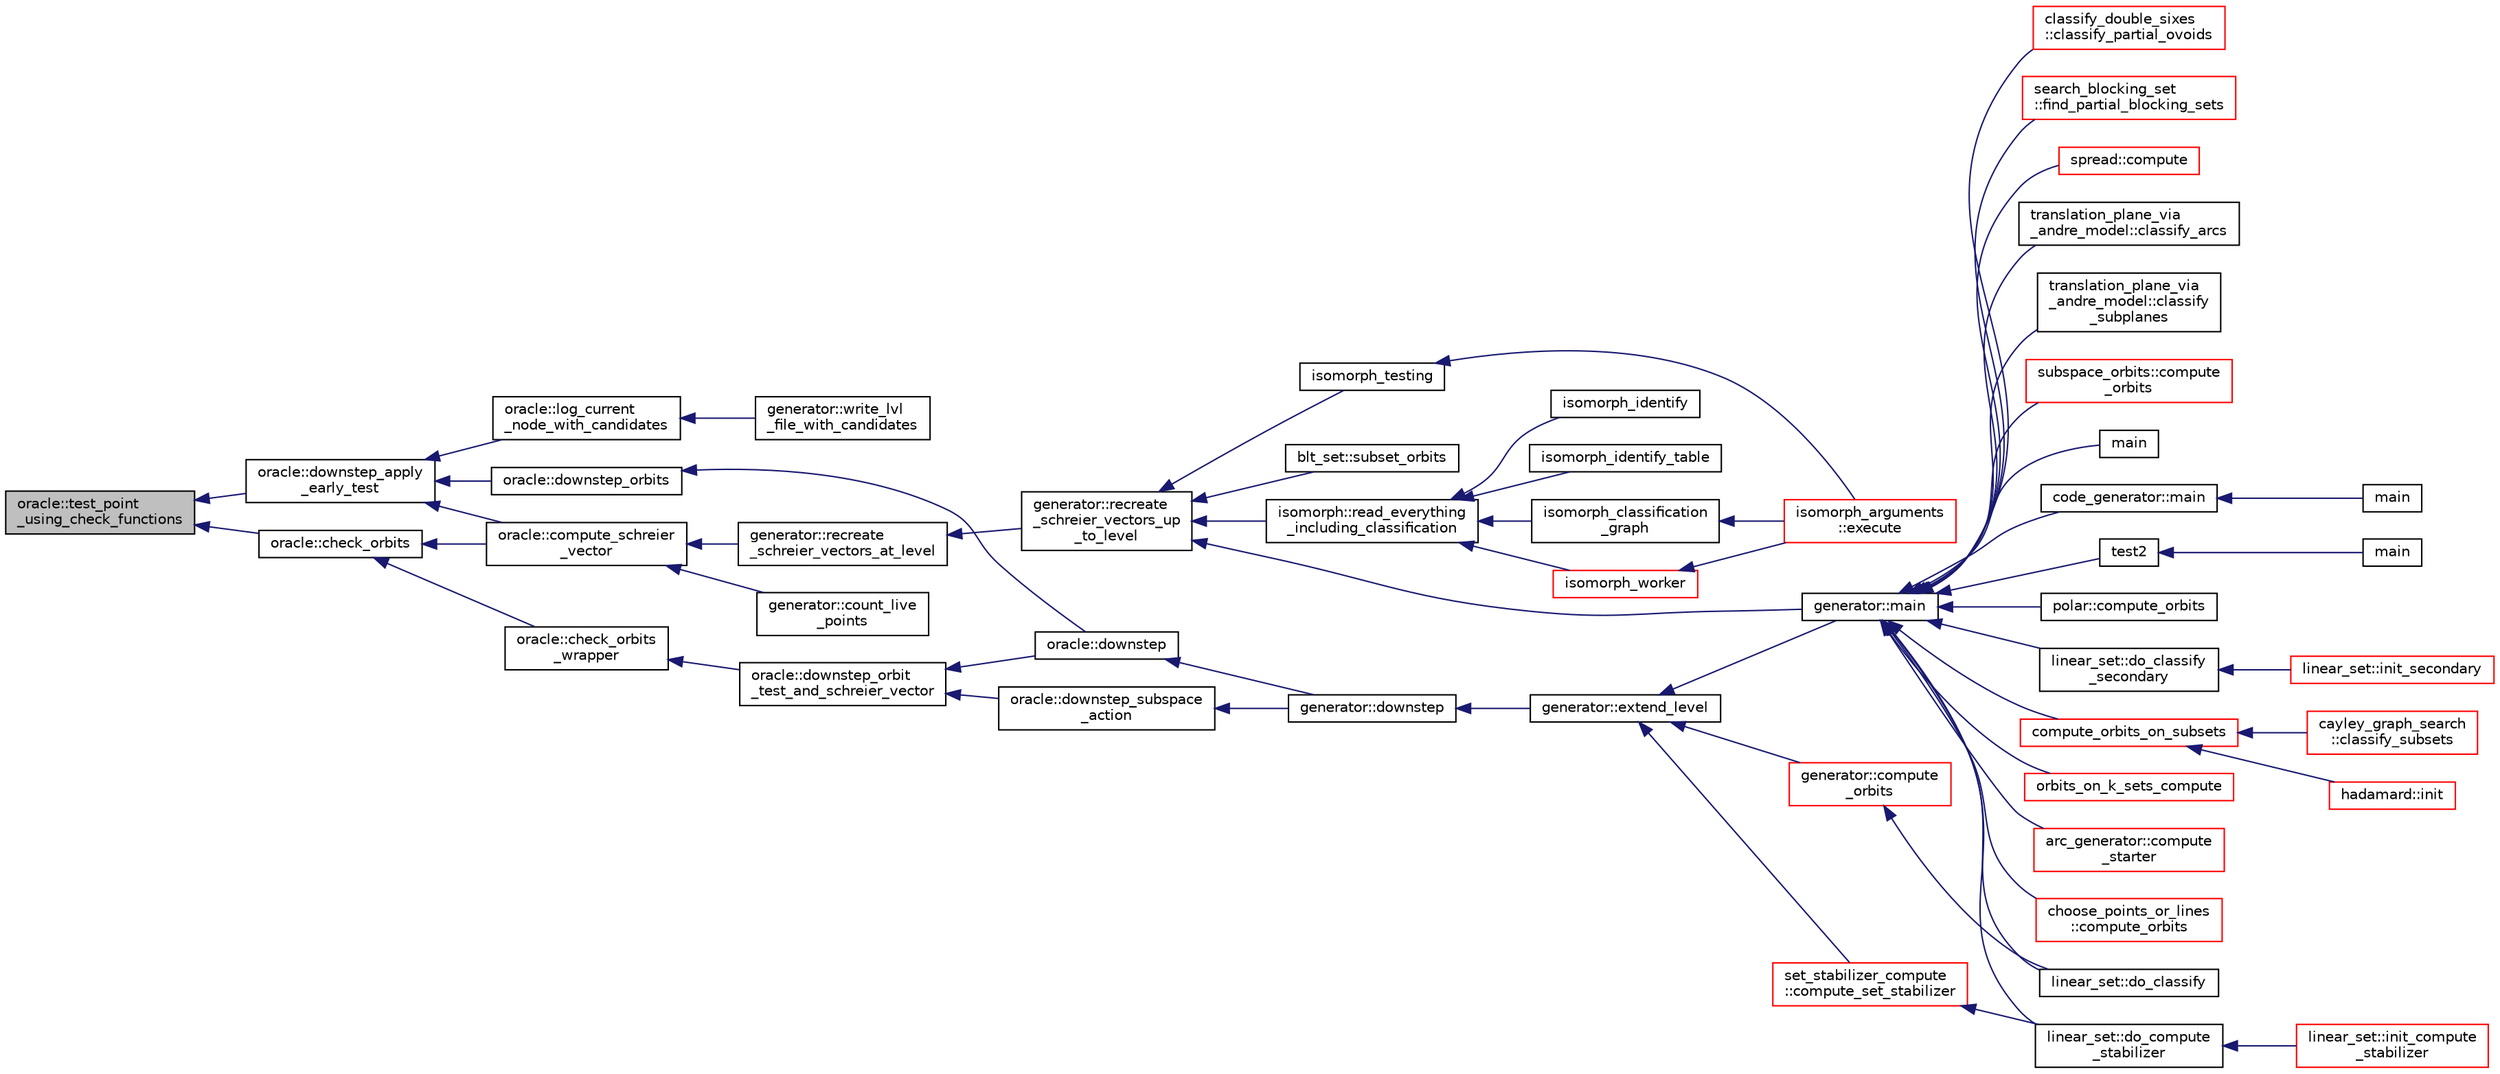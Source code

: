 digraph "oracle::test_point_using_check_functions"
{
  edge [fontname="Helvetica",fontsize="10",labelfontname="Helvetica",labelfontsize="10"];
  node [fontname="Helvetica",fontsize="10",shape=record];
  rankdir="LR";
  Node9930 [label="oracle::test_point\l_using_check_functions",height=0.2,width=0.4,color="black", fillcolor="grey75", style="filled", fontcolor="black"];
  Node9930 -> Node9931 [dir="back",color="midnightblue",fontsize="10",style="solid",fontname="Helvetica"];
  Node9931 [label="oracle::downstep_apply\l_early_test",height=0.2,width=0.4,color="black", fillcolor="white", style="filled",URL="$d7/da7/classoracle.html#ac774d80f30c7e58e1e87c891ca3ec814"];
  Node9931 -> Node9932 [dir="back",color="midnightblue",fontsize="10",style="solid",fontname="Helvetica"];
  Node9932 [label="oracle::log_current\l_node_with_candidates",height=0.2,width=0.4,color="black", fillcolor="white", style="filled",URL="$d7/da7/classoracle.html#af54e0dc5a80b11489a5335006f33ca63"];
  Node9932 -> Node9933 [dir="back",color="midnightblue",fontsize="10",style="solid",fontname="Helvetica"];
  Node9933 [label="generator::write_lvl\l_file_with_candidates",height=0.2,width=0.4,color="black", fillcolor="white", style="filled",URL="$d7/d73/classgenerator.html#af3de7a4ba5e1075faa23d47d4c31ca55"];
  Node9931 -> Node9934 [dir="back",color="midnightblue",fontsize="10",style="solid",fontname="Helvetica"];
  Node9934 [label="oracle::compute_schreier\l_vector",height=0.2,width=0.4,color="black", fillcolor="white", style="filled",URL="$d7/da7/classoracle.html#a1ba7d398b51ed70f89b5ea54adb7b089"];
  Node9934 -> Node9935 [dir="back",color="midnightblue",fontsize="10",style="solid",fontname="Helvetica"];
  Node9935 [label="generator::recreate\l_schreier_vectors_at_level",height=0.2,width=0.4,color="black", fillcolor="white", style="filled",URL="$d7/d73/classgenerator.html#a7d190e196e7c9721c4135f40f01d922f"];
  Node9935 -> Node9936 [dir="back",color="midnightblue",fontsize="10",style="solid",fontname="Helvetica"];
  Node9936 [label="generator::recreate\l_schreier_vectors_up\l_to_level",height=0.2,width=0.4,color="black", fillcolor="white", style="filled",URL="$d7/d73/classgenerator.html#a2ca7599e91bb012d41153aec95f081f7"];
  Node9936 -> Node9937 [dir="back",color="midnightblue",fontsize="10",style="solid",fontname="Helvetica"];
  Node9937 [label="blt_set::subset_orbits",height=0.2,width=0.4,color="black", fillcolor="white", style="filled",URL="$d1/d3d/classblt__set.html#af8f79fc4346244acfa0e2c2d23c36993"];
  Node9936 -> Node9938 [dir="back",color="midnightblue",fontsize="10",style="solid",fontname="Helvetica"];
  Node9938 [label="generator::main",height=0.2,width=0.4,color="black", fillcolor="white", style="filled",URL="$d7/d73/classgenerator.html#a01abff8e9f231bf0d82e2e8e0061f242"];
  Node9938 -> Node9939 [dir="back",color="midnightblue",fontsize="10",style="solid",fontname="Helvetica"];
  Node9939 [label="main",height=0.2,width=0.4,color="black", fillcolor="white", style="filled",URL="$d2/d11/codes_8h.html#a217dbf8b442f20279ea00b898af96f52"];
  Node9938 -> Node9940 [dir="back",color="midnightblue",fontsize="10",style="solid",fontname="Helvetica"];
  Node9940 [label="code_generator::main",height=0.2,width=0.4,color="black", fillcolor="white", style="filled",URL="$db/d37/classcode__generator.html#ab3cf3a306e4032c2b471ac95321c599f"];
  Node9940 -> Node9941 [dir="back",color="midnightblue",fontsize="10",style="solid",fontname="Helvetica"];
  Node9941 [label="main",height=0.2,width=0.4,color="black", fillcolor="white", style="filled",URL="$d4/d4f/codes_8_c.html#a217dbf8b442f20279ea00b898af96f52"];
  Node9938 -> Node9942 [dir="back",color="midnightblue",fontsize="10",style="solid",fontname="Helvetica"];
  Node9942 [label="test2",height=0.2,width=0.4,color="black", fillcolor="white", style="filled",URL="$d9/db0/factor__space_8_c.html#a39d73a812e5fd8f1bc111e948368cb10"];
  Node9942 -> Node9943 [dir="back",color="midnightblue",fontsize="10",style="solid",fontname="Helvetica"];
  Node9943 [label="main",height=0.2,width=0.4,color="black", fillcolor="white", style="filled",URL="$d9/db0/factor__space_8_c.html#a3c04138a5bfe5d72780bb7e82a18e627"];
  Node9938 -> Node9944 [dir="back",color="midnightblue",fontsize="10",style="solid",fontname="Helvetica"];
  Node9944 [label="polar::compute_orbits",height=0.2,width=0.4,color="black", fillcolor="white", style="filled",URL="$da/d1c/classpolar.html#ac4c3c4f95d14c74ff4a3ec3f3479a1da"];
  Node9938 -> Node9945 [dir="back",color="midnightblue",fontsize="10",style="solid",fontname="Helvetica"];
  Node9945 [label="linear_set::do_classify",height=0.2,width=0.4,color="black", fillcolor="white", style="filled",URL="$dd/d86/classlinear__set.html#a3eb2dbce7fa8b71901dfc12f288ddd0c"];
  Node9938 -> Node9946 [dir="back",color="midnightblue",fontsize="10",style="solid",fontname="Helvetica"];
  Node9946 [label="linear_set::do_classify\l_secondary",height=0.2,width=0.4,color="black", fillcolor="white", style="filled",URL="$dd/d86/classlinear__set.html#a47eb7f9995f3343abd3bdfbf9a9a9162"];
  Node9946 -> Node9947 [dir="back",color="midnightblue",fontsize="10",style="solid",fontname="Helvetica"];
  Node9947 [label="linear_set::init_secondary",height=0.2,width=0.4,color="red", fillcolor="white", style="filled",URL="$dd/d86/classlinear__set.html#a7bf8cd7805559b5762921687a7c1ed97"];
  Node9938 -> Node9949 [dir="back",color="midnightblue",fontsize="10",style="solid",fontname="Helvetica"];
  Node9949 [label="linear_set::do_compute\l_stabilizer",height=0.2,width=0.4,color="black", fillcolor="white", style="filled",URL="$dd/d86/classlinear__set.html#ae8f58ded28fb5370f4459cca42b7463b"];
  Node9949 -> Node9950 [dir="back",color="midnightblue",fontsize="10",style="solid",fontname="Helvetica"];
  Node9950 [label="linear_set::init_compute\l_stabilizer",height=0.2,width=0.4,color="red", fillcolor="white", style="filled",URL="$dd/d86/classlinear__set.html#a0cc3eaec1896fdc977b62e94623b055b"];
  Node9938 -> Node9952 [dir="back",color="midnightblue",fontsize="10",style="solid",fontname="Helvetica"];
  Node9952 [label="compute_orbits_on_subsets",height=0.2,width=0.4,color="red", fillcolor="white", style="filled",URL="$d3/d35/snakes__and__ladders__global_8_c.html#af33697aede0480110b1227f727252637"];
  Node9952 -> Node9953 [dir="back",color="midnightblue",fontsize="10",style="solid",fontname="Helvetica"];
  Node9953 [label="cayley_graph_search\l::classify_subsets",height=0.2,width=0.4,color="red", fillcolor="white", style="filled",URL="$de/dae/classcayley__graph__search.html#a4cf8a90752e018a281481ac80ad52c4b"];
  Node9952 -> Node9956 [dir="back",color="midnightblue",fontsize="10",style="solid",fontname="Helvetica"];
  Node9956 [label="hadamard::init",height=0.2,width=0.4,color="red", fillcolor="white", style="filled",URL="$d7/dbb/classhadamard.html#a16af359850b8bdd0d2a73e260d496c33"];
  Node9938 -> Node9970 [dir="back",color="midnightblue",fontsize="10",style="solid",fontname="Helvetica"];
  Node9970 [label="orbits_on_k_sets_compute",height=0.2,width=0.4,color="red", fillcolor="white", style="filled",URL="$d3/d35/snakes__and__ladders__global_8_c.html#a96743526b15703539d544499276aaa71"];
  Node9938 -> Node9980 [dir="back",color="midnightblue",fontsize="10",style="solid",fontname="Helvetica"];
  Node9980 [label="arc_generator::compute\l_starter",height=0.2,width=0.4,color="red", fillcolor="white", style="filled",URL="$d4/d21/classarc__generator.html#aad1dcec3a1c302e743d574bd1ac857d9"];
  Node9938 -> Node9985 [dir="back",color="midnightblue",fontsize="10",style="solid",fontname="Helvetica"];
  Node9985 [label="choose_points_or_lines\l::compute_orbits",height=0.2,width=0.4,color="red", fillcolor="white", style="filled",URL="$d6/d75/classchoose__points__or__lines.html#adc353e2d41dc8a39563322c8cdd85f61"];
  Node9938 -> Node9987 [dir="back",color="midnightblue",fontsize="10",style="solid",fontname="Helvetica"];
  Node9987 [label="classify_double_sixes\l::classify_partial_ovoids",height=0.2,width=0.4,color="red", fillcolor="white", style="filled",URL="$dd/d23/classclassify__double__sixes.html#a2253fca143a0e8a3e39655eb05668ae9"];
  Node9938 -> Node9989 [dir="back",color="midnightblue",fontsize="10",style="solid",fontname="Helvetica"];
  Node9989 [label="search_blocking_set\l::find_partial_blocking_sets",height=0.2,width=0.4,color="red", fillcolor="white", style="filled",URL="$dc/d36/classsearch__blocking__set.html#ad3fdb3d356db75a02c406bc9d4e9e9b6"];
  Node9938 -> Node9991 [dir="back",color="midnightblue",fontsize="10",style="solid",fontname="Helvetica"];
  Node9991 [label="spread::compute",height=0.2,width=0.4,color="red", fillcolor="white", style="filled",URL="$da/dc1/classspread.html#a9674466d3e03b8dad79882299c638a21"];
  Node9938 -> Node9993 [dir="back",color="midnightblue",fontsize="10",style="solid",fontname="Helvetica"];
  Node9993 [label="translation_plane_via\l_andre_model::classify_arcs",height=0.2,width=0.4,color="black", fillcolor="white", style="filled",URL="$d1/dcc/classtranslation__plane__via__andre__model.html#ac8f002e812a8b152d41e806688601c5e"];
  Node9938 -> Node9994 [dir="back",color="midnightblue",fontsize="10",style="solid",fontname="Helvetica"];
  Node9994 [label="translation_plane_via\l_andre_model::classify\l_subplanes",height=0.2,width=0.4,color="black", fillcolor="white", style="filled",URL="$d1/dcc/classtranslation__plane__via__andre__model.html#a794fefa95f0a7f7b887133375988ee55"];
  Node9938 -> Node9995 [dir="back",color="midnightblue",fontsize="10",style="solid",fontname="Helvetica"];
  Node9995 [label="subspace_orbits::compute\l_orbits",height=0.2,width=0.4,color="red", fillcolor="white", style="filled",URL="$d2/d9f/classsubspace__orbits.html#a2778f8d49cde1675de1ef6acfe180b63"];
  Node9936 -> Node9997 [dir="back",color="midnightblue",fontsize="10",style="solid",fontname="Helvetica"];
  Node9997 [label="isomorph::read_everything\l_including_classification",height=0.2,width=0.4,color="black", fillcolor="white", style="filled",URL="$d3/d5f/classisomorph.html#aa6a56e4522d3133a6ea65c9ac6de3924"];
  Node9997 -> Node9998 [dir="back",color="midnightblue",fontsize="10",style="solid",fontname="Helvetica"];
  Node9998 [label="isomorph_classification\l_graph",height=0.2,width=0.4,color="black", fillcolor="white", style="filled",URL="$d4/d7e/isomorph__global_8_c.html#a027e803e6cab7af4c400a71663bf4715"];
  Node9998 -> Node9977 [dir="back",color="midnightblue",fontsize="10",style="solid",fontname="Helvetica"];
  Node9977 [label="isomorph_arguments\l::execute",height=0.2,width=0.4,color="red", fillcolor="white", style="filled",URL="$d5/de4/classisomorph__arguments.html#aa85e472d14906abdd5672dc66027583e"];
  Node9997 -> Node9999 [dir="back",color="midnightblue",fontsize="10",style="solid",fontname="Helvetica"];
  Node9999 [label="isomorph_identify",height=0.2,width=0.4,color="black", fillcolor="white", style="filled",URL="$d4/d7e/isomorph__global_8_c.html#aa0fe57c73d5668eee10a6022ada7f6a3"];
  Node9997 -> Node10000 [dir="back",color="midnightblue",fontsize="10",style="solid",fontname="Helvetica"];
  Node10000 [label="isomorph_identify_table",height=0.2,width=0.4,color="black", fillcolor="white", style="filled",URL="$d4/d7e/isomorph__global_8_c.html#a9fd19ea945561cf2a6bb5c72dd4b1cb2"];
  Node9997 -> Node10001 [dir="back",color="midnightblue",fontsize="10",style="solid",fontname="Helvetica"];
  Node10001 [label="isomorph_worker",height=0.2,width=0.4,color="red", fillcolor="white", style="filled",URL="$d4/d7e/isomorph__global_8_c.html#ace3bb6ec719b02a35534309d4d3fe99a"];
  Node10001 -> Node9977 [dir="back",color="midnightblue",fontsize="10",style="solid",fontname="Helvetica"];
  Node9936 -> Node10002 [dir="back",color="midnightblue",fontsize="10",style="solid",fontname="Helvetica"];
  Node10002 [label="isomorph_testing",height=0.2,width=0.4,color="black", fillcolor="white", style="filled",URL="$d4/d7e/isomorph__global_8_c.html#a5a73cbe9f89c4727f086482ee2d238f9"];
  Node10002 -> Node9977 [dir="back",color="midnightblue",fontsize="10",style="solid",fontname="Helvetica"];
  Node9934 -> Node10003 [dir="back",color="midnightblue",fontsize="10",style="solid",fontname="Helvetica"];
  Node10003 [label="generator::count_live\l_points",height=0.2,width=0.4,color="black", fillcolor="white", style="filled",URL="$d7/d73/classgenerator.html#a69c137b9ff2a32106eaaee315dee28ce"];
  Node9931 -> Node10004 [dir="back",color="midnightblue",fontsize="10",style="solid",fontname="Helvetica"];
  Node10004 [label="oracle::downstep_orbits",height=0.2,width=0.4,color="black", fillcolor="white", style="filled",URL="$d7/da7/classoracle.html#a65ea623f3a7b2e3dba4e29638207bc53"];
  Node10004 -> Node10005 [dir="back",color="midnightblue",fontsize="10",style="solid",fontname="Helvetica"];
  Node10005 [label="oracle::downstep",height=0.2,width=0.4,color="black", fillcolor="white", style="filled",URL="$d7/da7/classoracle.html#a4fbc6710b45e5af5c2fb5bc3aa6d3bb1"];
  Node10005 -> Node10006 [dir="back",color="midnightblue",fontsize="10",style="solid",fontname="Helvetica"];
  Node10006 [label="generator::downstep",height=0.2,width=0.4,color="black", fillcolor="white", style="filled",URL="$d7/d73/classgenerator.html#ad90bc284af0b5f5beae960a0bd7a5b43"];
  Node10006 -> Node10007 [dir="back",color="midnightblue",fontsize="10",style="solid",fontname="Helvetica"];
  Node10007 [label="generator::extend_level",height=0.2,width=0.4,color="black", fillcolor="white", style="filled",URL="$d7/d73/classgenerator.html#a91b84d80ccec0cd2136bc221c30e0f8e"];
  Node10007 -> Node10008 [dir="back",color="midnightblue",fontsize="10",style="solid",fontname="Helvetica"];
  Node10008 [label="set_stabilizer_compute\l::compute_set_stabilizer",height=0.2,width=0.4,color="red", fillcolor="white", style="filled",URL="$d8/dc6/classset__stabilizer__compute.html#ad4f92074322e98c7cd0ed5d4f8486b76"];
  Node10008 -> Node9949 [dir="back",color="midnightblue",fontsize="10",style="solid",fontname="Helvetica"];
  Node10007 -> Node10013 [dir="back",color="midnightblue",fontsize="10",style="solid",fontname="Helvetica"];
  Node10013 [label="generator::compute\l_orbits",height=0.2,width=0.4,color="red", fillcolor="white", style="filled",URL="$d7/d73/classgenerator.html#a23989bc20ecaaed39c4119c758367f40"];
  Node10013 -> Node9945 [dir="back",color="midnightblue",fontsize="10",style="solid",fontname="Helvetica"];
  Node10007 -> Node9938 [dir="back",color="midnightblue",fontsize="10",style="solid",fontname="Helvetica"];
  Node9930 -> Node10015 [dir="back",color="midnightblue",fontsize="10",style="solid",fontname="Helvetica"];
  Node10015 [label="oracle::check_orbits",height=0.2,width=0.4,color="black", fillcolor="white", style="filled",URL="$d7/da7/classoracle.html#a7046977fe379fb4218af655634caa958"];
  Node10015 -> Node9934 [dir="back",color="midnightblue",fontsize="10",style="solid",fontname="Helvetica"];
  Node10015 -> Node10016 [dir="back",color="midnightblue",fontsize="10",style="solid",fontname="Helvetica"];
  Node10016 [label="oracle::check_orbits\l_wrapper",height=0.2,width=0.4,color="black", fillcolor="white", style="filled",URL="$d7/da7/classoracle.html#ad44ea4b6d3c607879221f41944d02f73"];
  Node10016 -> Node10017 [dir="back",color="midnightblue",fontsize="10",style="solid",fontname="Helvetica"];
  Node10017 [label="oracle::downstep_orbit\l_test_and_schreier_vector",height=0.2,width=0.4,color="black", fillcolor="white", style="filled",URL="$d7/da7/classoracle.html#a140c3df3ca2f645e364b5cd644c088ab"];
  Node10017 -> Node10005 [dir="back",color="midnightblue",fontsize="10",style="solid",fontname="Helvetica"];
  Node10017 -> Node10018 [dir="back",color="midnightblue",fontsize="10",style="solid",fontname="Helvetica"];
  Node10018 [label="oracle::downstep_subspace\l_action",height=0.2,width=0.4,color="black", fillcolor="white", style="filled",URL="$d7/da7/classoracle.html#a26f568b84b1ca2c24f619278ac88c407"];
  Node10018 -> Node10006 [dir="back",color="midnightblue",fontsize="10",style="solid",fontname="Helvetica"];
}
